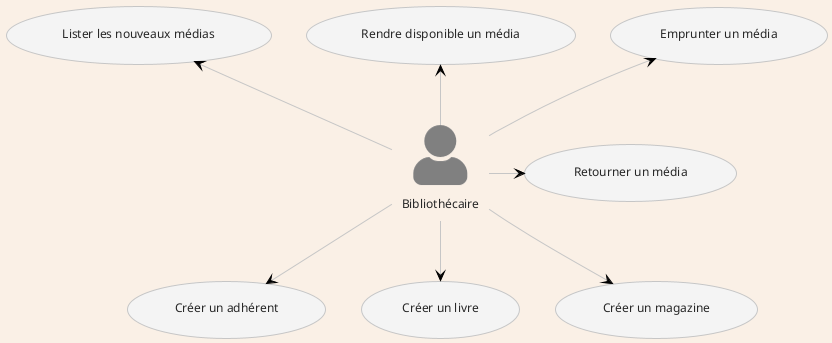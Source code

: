 @startuml
'https://plantuml.com/use-case-diagram

!theme carbon-gray
skinparam ClassBorderColor black
skinparam ClassBackgroundColor white
skinparam BackgroundColor Linen
skinparam ArrowHeadColor black
skinparam Color black
skinparam actorStyle awesome
skinparam actor {
BackgroundColor gray
}


Bibliothécaire as Biblio

Biblio --> (Créer un adhérent)
Biblio --> (Créer un livre)
Biblio --> (Créer un magazine)
(Lister les nouveaux médias) <-- Biblio
(Rendre disponible un média) <-- Biblio
(Emprunter un média) <-- Biblio
Biblio -> (Retourner un média)
@enduml
